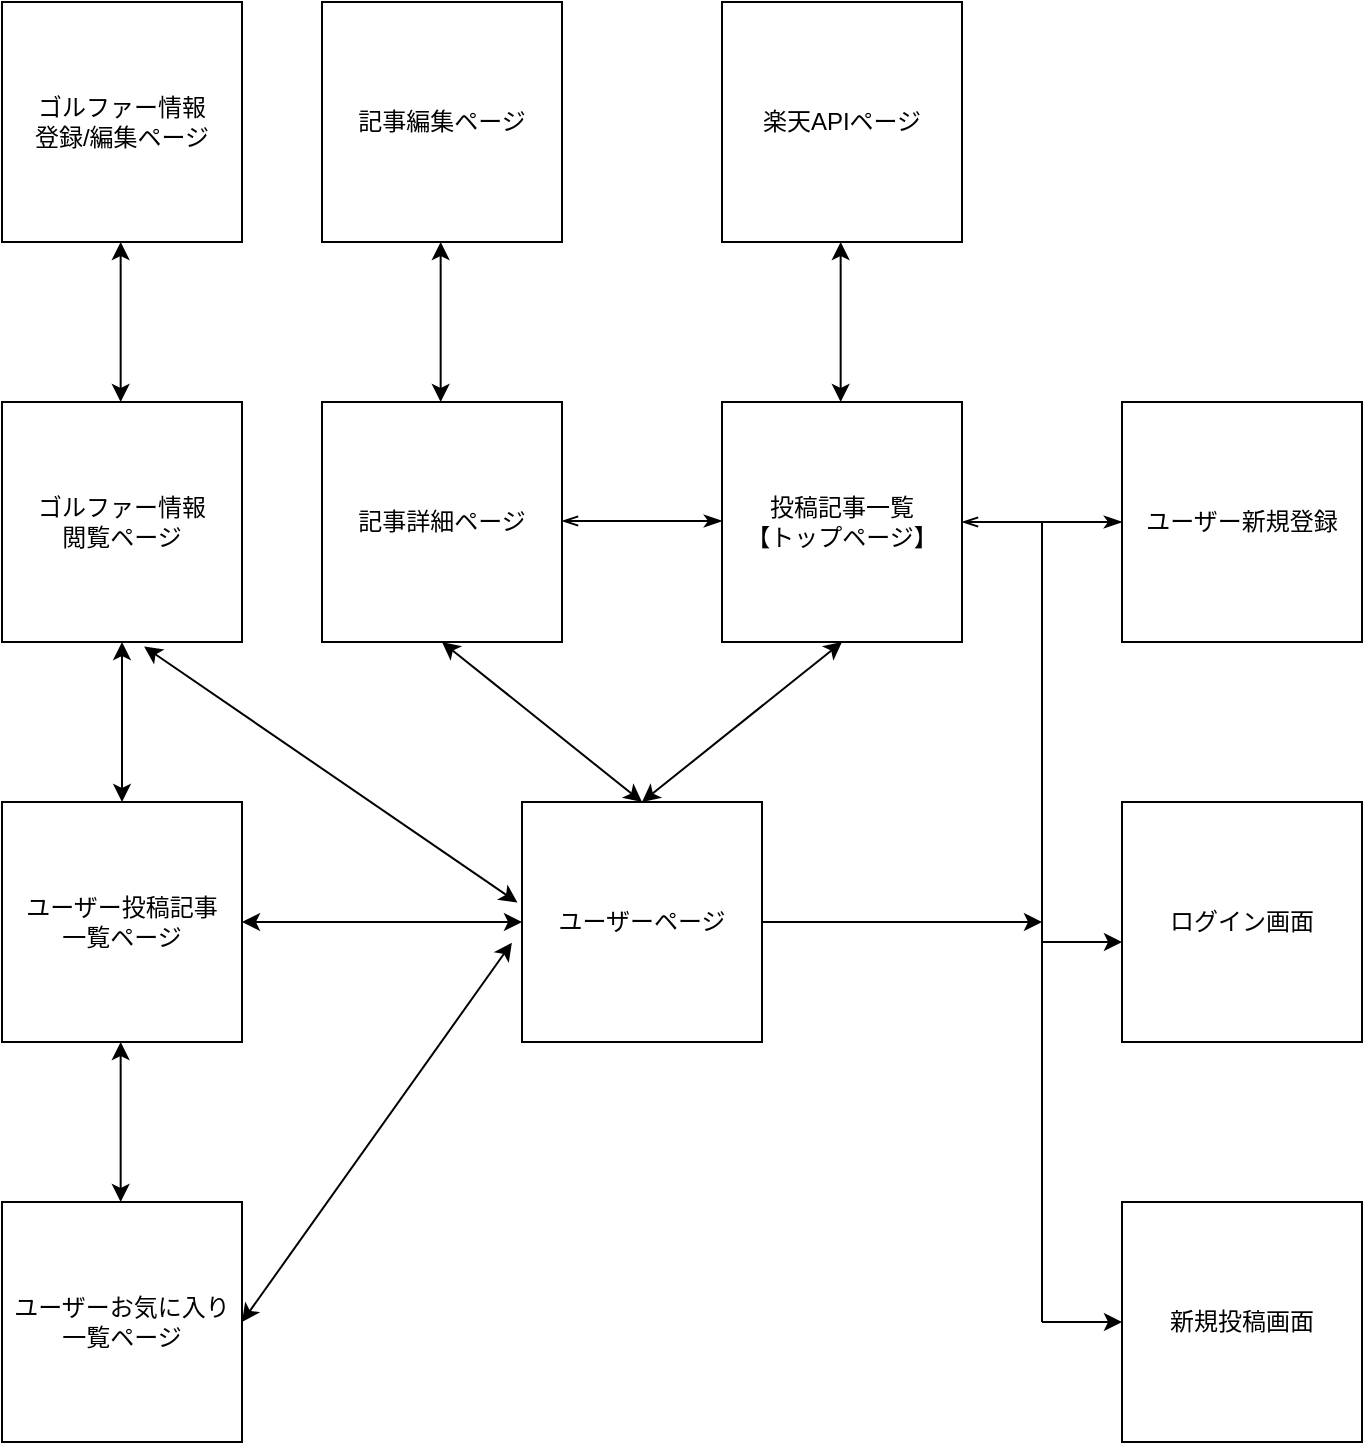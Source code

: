 <mxfile>
    <diagram id="iERmM9fEOuavl9Rv4gUB" name="ページ1">
        <mxGraphModel dx="1041" dy="907" grid="1" gridSize="10" guides="1" tooltips="1" connect="1" arrows="1" fold="1" page="1" pageScale="1" pageWidth="1169" pageHeight="827" math="0" shadow="0">
            <root>
                <mxCell id="0"/>
                <mxCell id="1" parent="0"/>
                <mxCell id="2" value="投稿記事一覧&lt;br&gt;【トップページ】" style="whiteSpace=wrap;html=1;aspect=fixed;" vertex="1" parent="1">
                    <mxGeometry x="480" y="280" width="120" height="120" as="geometry"/>
                </mxCell>
                <mxCell id="3" value="ユーザー新規登録" style="whiteSpace=wrap;html=1;aspect=fixed;" vertex="1" parent="1">
                    <mxGeometry x="680" y="280" width="120" height="120" as="geometry"/>
                </mxCell>
                <mxCell id="4" value="ログイン画面" style="whiteSpace=wrap;html=1;aspect=fixed;" vertex="1" parent="1">
                    <mxGeometry x="680" y="480" width="120" height="120" as="geometry"/>
                </mxCell>
                <mxCell id="5" value="新規投稿画面" style="whiteSpace=wrap;html=1;aspect=fixed;" vertex="1" parent="1">
                    <mxGeometry x="680" y="680" width="120" height="120" as="geometry"/>
                </mxCell>
                <mxCell id="6" value="" style="endArrow=classicThin;html=1;entryX=0;entryY=0.5;entryDx=0;entryDy=0;endFill=1;startArrow=openThin;startFill=0;" edge="1" parent="1" target="3">
                    <mxGeometry width="50" height="50" relative="1" as="geometry">
                        <mxPoint x="600" y="340" as="sourcePoint"/>
                        <mxPoint x="650" y="290" as="targetPoint"/>
                    </mxGeometry>
                </mxCell>
                <mxCell id="7" value="" style="endArrow=none;html=1;" edge="1" parent="1">
                    <mxGeometry width="50" height="50" relative="1" as="geometry">
                        <mxPoint x="640" y="740" as="sourcePoint"/>
                        <mxPoint x="640" y="340" as="targetPoint"/>
                    </mxGeometry>
                </mxCell>
                <mxCell id="8" value="" style="endArrow=classic;html=1;" edge="1" parent="1">
                    <mxGeometry width="50" height="50" relative="1" as="geometry">
                        <mxPoint x="640" y="550" as="sourcePoint"/>
                        <mxPoint x="680" y="550" as="targetPoint"/>
                    </mxGeometry>
                </mxCell>
                <mxCell id="9" value="" style="endArrow=classic;html=1;entryX=0;entryY=0.5;entryDx=0;entryDy=0;" edge="1" parent="1" target="5">
                    <mxGeometry width="50" height="50" relative="1" as="geometry">
                        <mxPoint x="640" y="740" as="sourcePoint"/>
                        <mxPoint x="690" y="560" as="targetPoint"/>
                    </mxGeometry>
                </mxCell>
                <mxCell id="10" value="記事詳細ページ" style="whiteSpace=wrap;html=1;aspect=fixed;" vertex="1" parent="1">
                    <mxGeometry x="280" y="280" width="120" height="120" as="geometry"/>
                </mxCell>
                <mxCell id="11" value="" style="endArrow=classicThin;html=1;entryX=0;entryY=0.5;entryDx=0;entryDy=0;endFill=1;startArrow=openThin;startFill=0;" edge="1" parent="1">
                    <mxGeometry width="50" height="50" relative="1" as="geometry">
                        <mxPoint x="400" y="339.5" as="sourcePoint"/>
                        <mxPoint x="480" y="339.5" as="targetPoint"/>
                    </mxGeometry>
                </mxCell>
                <mxCell id="12" value="ユーザーページ" style="whiteSpace=wrap;html=1;aspect=fixed;" vertex="1" parent="1">
                    <mxGeometry x="380" y="480" width="120" height="120" as="geometry"/>
                </mxCell>
                <mxCell id="13" value="" style="endArrow=classic;startArrow=classic;html=1;entryX=0.5;entryY=1;entryDx=0;entryDy=0;exitX=0.5;exitY=0;exitDx=0;exitDy=0;" edge="1" parent="1" source="12" target="10">
                    <mxGeometry width="50" height="50" relative="1" as="geometry">
                        <mxPoint x="460" y="610" as="sourcePoint"/>
                        <mxPoint x="510" y="560" as="targetPoint"/>
                    </mxGeometry>
                </mxCell>
                <mxCell id="14" value="" style="endArrow=classic;html=1;exitX=1;exitY=0.5;exitDx=0;exitDy=0;" edge="1" parent="1" source="12">
                    <mxGeometry width="50" height="50" relative="1" as="geometry">
                        <mxPoint x="600" y="540" as="sourcePoint"/>
                        <mxPoint x="640" y="540" as="targetPoint"/>
                    </mxGeometry>
                </mxCell>
                <mxCell id="15" value="" style="endArrow=classic;startArrow=classic;html=1;entryX=0.5;entryY=1;entryDx=0;entryDy=0;exitX=0.5;exitY=0;exitDx=0;exitDy=0;" edge="1" parent="1" source="12" target="2">
                    <mxGeometry width="50" height="50" relative="1" as="geometry">
                        <mxPoint x="460" y="620" as="sourcePoint"/>
                        <mxPoint x="510" y="570" as="targetPoint"/>
                    </mxGeometry>
                </mxCell>
                <mxCell id="16" value="ユーザー投稿記事&lt;br&gt;一覧ページ" style="whiteSpace=wrap;html=1;aspect=fixed;" vertex="1" parent="1">
                    <mxGeometry x="120" y="480" width="120" height="120" as="geometry"/>
                </mxCell>
                <mxCell id="17" value="ユーザーお気に入り&lt;br&gt;一覧ページ" style="whiteSpace=wrap;html=1;aspect=fixed;" vertex="1" parent="1">
                    <mxGeometry x="120" y="680" width="120" height="120" as="geometry"/>
                </mxCell>
                <mxCell id="18" value="ゴルファー情報&lt;br&gt;閲覧ページ" style="whiteSpace=wrap;html=1;aspect=fixed;" vertex="1" parent="1">
                    <mxGeometry x="120" y="280" width="120" height="120" as="geometry"/>
                </mxCell>
                <mxCell id="20" value="" style="endArrow=classic;startArrow=classic;html=1;entryX=0;entryY=0.5;entryDx=0;entryDy=0;" edge="1" parent="1" target="12">
                    <mxGeometry width="50" height="50" relative="1" as="geometry">
                        <mxPoint x="240" y="540" as="sourcePoint"/>
                        <mxPoint x="280" y="490" as="targetPoint"/>
                    </mxGeometry>
                </mxCell>
                <mxCell id="21" value="" style="endArrow=classic;startArrow=classic;html=1;exitX=0.5;exitY=0;exitDx=0;exitDy=0;entryX=0.5;entryY=1;entryDx=0;entryDy=0;" edge="1" parent="1" source="16" target="18">
                    <mxGeometry width="50" height="50" relative="1" as="geometry">
                        <mxPoint x="420" y="420" as="sourcePoint"/>
                        <mxPoint x="470" y="370" as="targetPoint"/>
                    </mxGeometry>
                </mxCell>
                <mxCell id="22" value="" style="endArrow=classic;startArrow=classic;html=1;exitX=0.5;exitY=0;exitDx=0;exitDy=0;entryX=0.5;entryY=1;entryDx=0;entryDy=0;" edge="1" parent="1">
                    <mxGeometry width="50" height="50" relative="1" as="geometry">
                        <mxPoint x="179.33" y="680" as="sourcePoint"/>
                        <mxPoint x="179.33" y="600" as="targetPoint"/>
                    </mxGeometry>
                </mxCell>
                <mxCell id="23" value="ゴルファー情報&lt;br&gt;登録/編集ページ" style="whiteSpace=wrap;html=1;aspect=fixed;" vertex="1" parent="1">
                    <mxGeometry x="120" y="80" width="120" height="120" as="geometry"/>
                </mxCell>
                <mxCell id="24" value="" style="endArrow=classic;startArrow=classic;html=1;exitX=0.5;exitY=0;exitDx=0;exitDy=0;entryX=0.5;entryY=1;entryDx=0;entryDy=0;" edge="1" parent="1">
                    <mxGeometry width="50" height="50" relative="1" as="geometry">
                        <mxPoint x="179.33" y="280" as="sourcePoint"/>
                        <mxPoint x="179.33" y="200" as="targetPoint"/>
                    </mxGeometry>
                </mxCell>
                <mxCell id="25" value="記事編集ページ" style="whiteSpace=wrap;html=1;aspect=fixed;" vertex="1" parent="1">
                    <mxGeometry x="280" y="80" width="120" height="120" as="geometry"/>
                </mxCell>
                <mxCell id="26" value="" style="endArrow=classic;startArrow=classic;html=1;exitX=0.5;exitY=0;exitDx=0;exitDy=0;entryX=0.5;entryY=1;entryDx=0;entryDy=0;" edge="1" parent="1">
                    <mxGeometry width="50" height="50" relative="1" as="geometry">
                        <mxPoint x="339.33" y="280" as="sourcePoint"/>
                        <mxPoint x="339.33" y="200" as="targetPoint"/>
                    </mxGeometry>
                </mxCell>
                <mxCell id="27" value="楽天APIページ" style="whiteSpace=wrap;html=1;aspect=fixed;" vertex="1" parent="1">
                    <mxGeometry x="480" y="80" width="120" height="120" as="geometry"/>
                </mxCell>
                <mxCell id="28" value="" style="endArrow=classic;startArrow=classic;html=1;exitX=0.5;exitY=0;exitDx=0;exitDy=0;entryX=0.5;entryY=1;entryDx=0;entryDy=0;" edge="1" parent="1">
                    <mxGeometry width="50" height="50" relative="1" as="geometry">
                        <mxPoint x="539.33" y="280" as="sourcePoint"/>
                        <mxPoint x="539.33" y="200" as="targetPoint"/>
                    </mxGeometry>
                </mxCell>
                <mxCell id="29" value="" style="endArrow=classic;startArrow=classic;html=1;exitX=0.592;exitY=1.019;exitDx=0;exitDy=0;exitPerimeter=0;entryX=-0.019;entryY=0.419;entryDx=0;entryDy=0;entryPerimeter=0;" edge="1" parent="1" source="18" target="12">
                    <mxGeometry width="50" height="50" relative="1" as="geometry">
                        <mxPoint x="420" y="410" as="sourcePoint"/>
                        <mxPoint x="470" y="360" as="targetPoint"/>
                    </mxGeometry>
                </mxCell>
                <mxCell id="30" value="" style="endArrow=classic;startArrow=classic;html=1;exitX=1;exitY=0.5;exitDx=0;exitDy=0;entryX=-0.042;entryY=0.586;entryDx=0;entryDy=0;entryPerimeter=0;" edge="1" parent="1" source="17" target="12">
                    <mxGeometry width="50" height="50" relative="1" as="geometry">
                        <mxPoint x="420" y="410" as="sourcePoint"/>
                        <mxPoint x="470" y="360" as="targetPoint"/>
                    </mxGeometry>
                </mxCell>
            </root>
        </mxGraphModel>
    </diagram>
</mxfile>